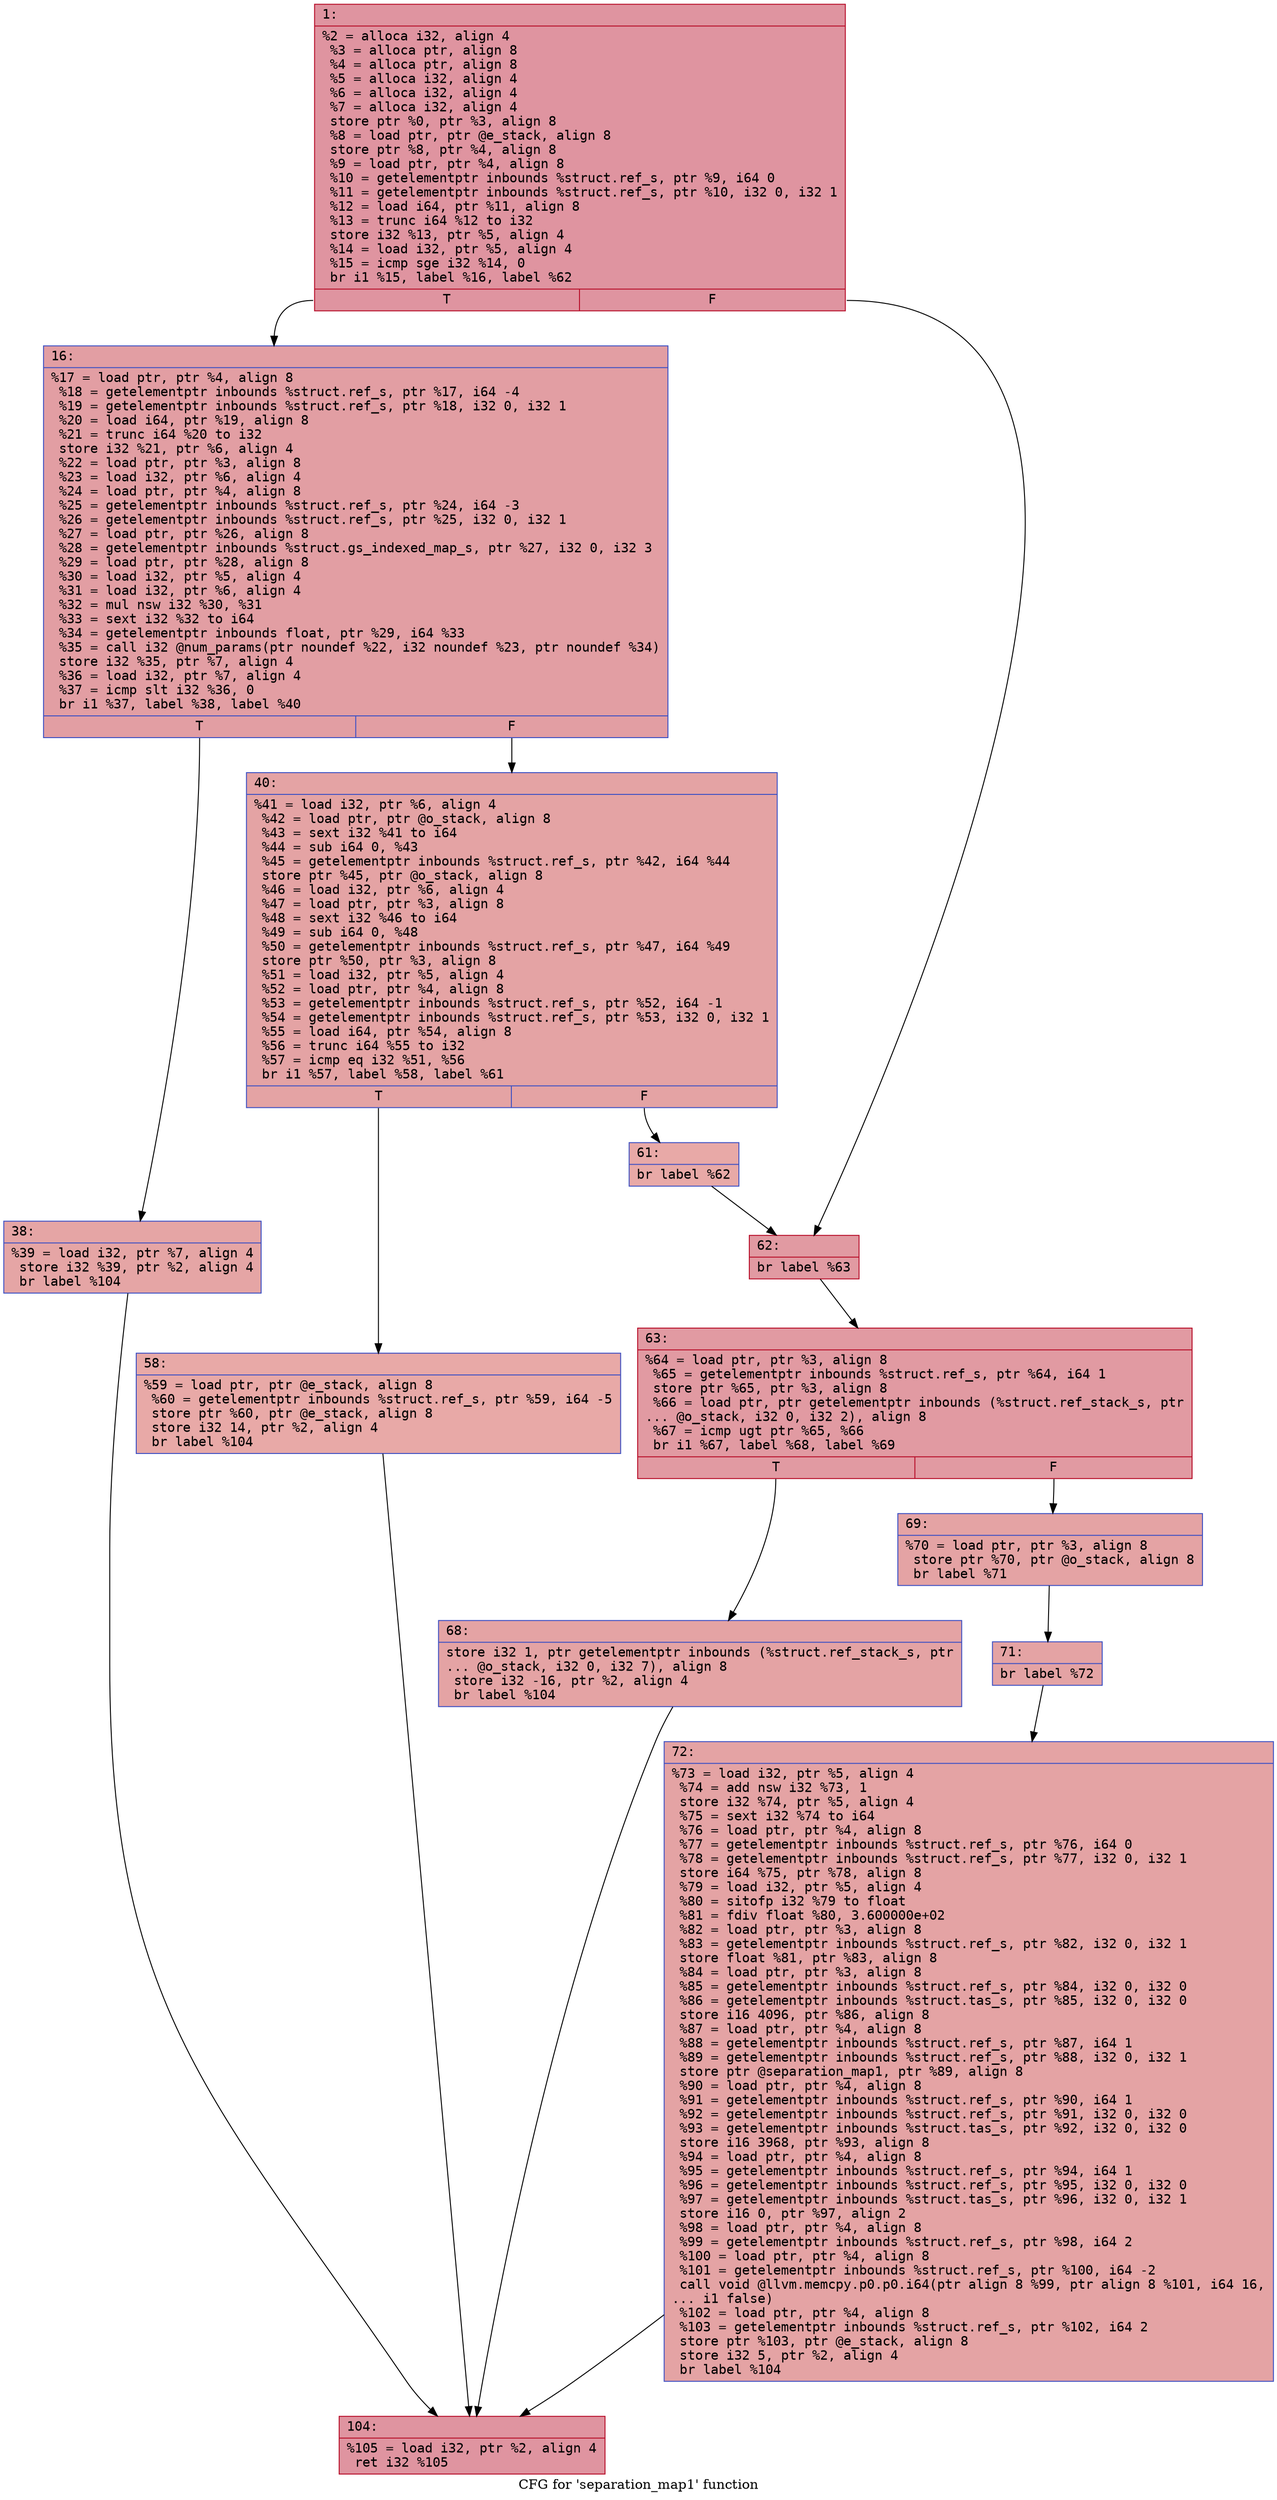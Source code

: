 digraph "CFG for 'separation_map1' function" {
	label="CFG for 'separation_map1' function";

	Node0x60000071ea80 [shape=record,color="#b70d28ff", style=filled, fillcolor="#b70d2870" fontname="Courier",label="{1:\l|  %2 = alloca i32, align 4\l  %3 = alloca ptr, align 8\l  %4 = alloca ptr, align 8\l  %5 = alloca i32, align 4\l  %6 = alloca i32, align 4\l  %7 = alloca i32, align 4\l  store ptr %0, ptr %3, align 8\l  %8 = load ptr, ptr @e_stack, align 8\l  store ptr %8, ptr %4, align 8\l  %9 = load ptr, ptr %4, align 8\l  %10 = getelementptr inbounds %struct.ref_s, ptr %9, i64 0\l  %11 = getelementptr inbounds %struct.ref_s, ptr %10, i32 0, i32 1\l  %12 = load i64, ptr %11, align 8\l  %13 = trunc i64 %12 to i32\l  store i32 %13, ptr %5, align 4\l  %14 = load i32, ptr %5, align 4\l  %15 = icmp sge i32 %14, 0\l  br i1 %15, label %16, label %62\l|{<s0>T|<s1>F}}"];
	Node0x60000071ea80:s0 -> Node0x60000071ead0[tooltip="1 -> 16\nProbability 50.00%" ];
	Node0x60000071ea80:s1 -> Node0x60000071ec60[tooltip="1 -> 62\nProbability 50.00%" ];
	Node0x60000071ead0 [shape=record,color="#3d50c3ff", style=filled, fillcolor="#be242e70" fontname="Courier",label="{16:\l|  %17 = load ptr, ptr %4, align 8\l  %18 = getelementptr inbounds %struct.ref_s, ptr %17, i64 -4\l  %19 = getelementptr inbounds %struct.ref_s, ptr %18, i32 0, i32 1\l  %20 = load i64, ptr %19, align 8\l  %21 = trunc i64 %20 to i32\l  store i32 %21, ptr %6, align 4\l  %22 = load ptr, ptr %3, align 8\l  %23 = load i32, ptr %6, align 4\l  %24 = load ptr, ptr %4, align 8\l  %25 = getelementptr inbounds %struct.ref_s, ptr %24, i64 -3\l  %26 = getelementptr inbounds %struct.ref_s, ptr %25, i32 0, i32 1\l  %27 = load ptr, ptr %26, align 8\l  %28 = getelementptr inbounds %struct.gs_indexed_map_s, ptr %27, i32 0, i32 3\l  %29 = load ptr, ptr %28, align 8\l  %30 = load i32, ptr %5, align 4\l  %31 = load i32, ptr %6, align 4\l  %32 = mul nsw i32 %30, %31\l  %33 = sext i32 %32 to i64\l  %34 = getelementptr inbounds float, ptr %29, i64 %33\l  %35 = call i32 @num_params(ptr noundef %22, i32 noundef %23, ptr noundef %34)\l  store i32 %35, ptr %7, align 4\l  %36 = load i32, ptr %7, align 4\l  %37 = icmp slt i32 %36, 0\l  br i1 %37, label %38, label %40\l|{<s0>T|<s1>F}}"];
	Node0x60000071ead0:s0 -> Node0x60000071eb20[tooltip="16 -> 38\nProbability 37.50%" ];
	Node0x60000071ead0:s1 -> Node0x60000071eb70[tooltip="16 -> 40\nProbability 62.50%" ];
	Node0x60000071eb20 [shape=record,color="#3d50c3ff", style=filled, fillcolor="#c5333470" fontname="Courier",label="{38:\l|  %39 = load i32, ptr %7, align 4\l  store i32 %39, ptr %2, align 4\l  br label %104\l}"];
	Node0x60000071eb20 -> Node0x60000071ee40[tooltip="38 -> 104\nProbability 100.00%" ];
	Node0x60000071eb70 [shape=record,color="#3d50c3ff", style=filled, fillcolor="#c32e3170" fontname="Courier",label="{40:\l|  %41 = load i32, ptr %6, align 4\l  %42 = load ptr, ptr @o_stack, align 8\l  %43 = sext i32 %41 to i64\l  %44 = sub i64 0, %43\l  %45 = getelementptr inbounds %struct.ref_s, ptr %42, i64 %44\l  store ptr %45, ptr @o_stack, align 8\l  %46 = load i32, ptr %6, align 4\l  %47 = load ptr, ptr %3, align 8\l  %48 = sext i32 %46 to i64\l  %49 = sub i64 0, %48\l  %50 = getelementptr inbounds %struct.ref_s, ptr %47, i64 %49\l  store ptr %50, ptr %3, align 8\l  %51 = load i32, ptr %5, align 4\l  %52 = load ptr, ptr %4, align 8\l  %53 = getelementptr inbounds %struct.ref_s, ptr %52, i64 -1\l  %54 = getelementptr inbounds %struct.ref_s, ptr %53, i32 0, i32 1\l  %55 = load i64, ptr %54, align 8\l  %56 = trunc i64 %55 to i32\l  %57 = icmp eq i32 %51, %56\l  br i1 %57, label %58, label %61\l|{<s0>T|<s1>F}}"];
	Node0x60000071eb70:s0 -> Node0x60000071ebc0[tooltip="40 -> 58\nProbability 50.00%" ];
	Node0x60000071eb70:s1 -> Node0x60000071ec10[tooltip="40 -> 61\nProbability 50.00%" ];
	Node0x60000071ebc0 [shape=record,color="#3d50c3ff", style=filled, fillcolor="#ca3b3770" fontname="Courier",label="{58:\l|  %59 = load ptr, ptr @e_stack, align 8\l  %60 = getelementptr inbounds %struct.ref_s, ptr %59, i64 -5\l  store ptr %60, ptr @e_stack, align 8\l  store i32 14, ptr %2, align 4\l  br label %104\l}"];
	Node0x60000071ebc0 -> Node0x60000071ee40[tooltip="58 -> 104\nProbability 100.00%" ];
	Node0x60000071ec10 [shape=record,color="#3d50c3ff", style=filled, fillcolor="#ca3b3770" fontname="Courier",label="{61:\l|  br label %62\l}"];
	Node0x60000071ec10 -> Node0x60000071ec60[tooltip="61 -> 62\nProbability 100.00%" ];
	Node0x60000071ec60 [shape=record,color="#b70d28ff", style=filled, fillcolor="#bb1b2c70" fontname="Courier",label="{62:\l|  br label %63\l}"];
	Node0x60000071ec60 -> Node0x60000071ecb0[tooltip="62 -> 63\nProbability 100.00%" ];
	Node0x60000071ecb0 [shape=record,color="#b70d28ff", style=filled, fillcolor="#bb1b2c70" fontname="Courier",label="{63:\l|  %64 = load ptr, ptr %3, align 8\l  %65 = getelementptr inbounds %struct.ref_s, ptr %64, i64 1\l  store ptr %65, ptr %3, align 8\l  %66 = load ptr, ptr getelementptr inbounds (%struct.ref_stack_s, ptr\l... @o_stack, i32 0, i32 2), align 8\l  %67 = icmp ugt ptr %65, %66\l  br i1 %67, label %68, label %69\l|{<s0>T|<s1>F}}"];
	Node0x60000071ecb0:s0 -> Node0x60000071ed00[tooltip="63 -> 68\nProbability 50.00%" ];
	Node0x60000071ecb0:s1 -> Node0x60000071ed50[tooltip="63 -> 69\nProbability 50.00%" ];
	Node0x60000071ed00 [shape=record,color="#3d50c3ff", style=filled, fillcolor="#c32e3170" fontname="Courier",label="{68:\l|  store i32 1, ptr getelementptr inbounds (%struct.ref_stack_s, ptr\l... @o_stack, i32 0, i32 7), align 8\l  store i32 -16, ptr %2, align 4\l  br label %104\l}"];
	Node0x60000071ed00 -> Node0x60000071ee40[tooltip="68 -> 104\nProbability 100.00%" ];
	Node0x60000071ed50 [shape=record,color="#3d50c3ff", style=filled, fillcolor="#c32e3170" fontname="Courier",label="{69:\l|  %70 = load ptr, ptr %3, align 8\l  store ptr %70, ptr @o_stack, align 8\l  br label %71\l}"];
	Node0x60000071ed50 -> Node0x60000071eda0[tooltip="69 -> 71\nProbability 100.00%" ];
	Node0x60000071eda0 [shape=record,color="#3d50c3ff", style=filled, fillcolor="#c32e3170" fontname="Courier",label="{71:\l|  br label %72\l}"];
	Node0x60000071eda0 -> Node0x60000071edf0[tooltip="71 -> 72\nProbability 100.00%" ];
	Node0x60000071edf0 [shape=record,color="#3d50c3ff", style=filled, fillcolor="#c32e3170" fontname="Courier",label="{72:\l|  %73 = load i32, ptr %5, align 4\l  %74 = add nsw i32 %73, 1\l  store i32 %74, ptr %5, align 4\l  %75 = sext i32 %74 to i64\l  %76 = load ptr, ptr %4, align 8\l  %77 = getelementptr inbounds %struct.ref_s, ptr %76, i64 0\l  %78 = getelementptr inbounds %struct.ref_s, ptr %77, i32 0, i32 1\l  store i64 %75, ptr %78, align 8\l  %79 = load i32, ptr %5, align 4\l  %80 = sitofp i32 %79 to float\l  %81 = fdiv float %80, 3.600000e+02\l  %82 = load ptr, ptr %3, align 8\l  %83 = getelementptr inbounds %struct.ref_s, ptr %82, i32 0, i32 1\l  store float %81, ptr %83, align 8\l  %84 = load ptr, ptr %3, align 8\l  %85 = getelementptr inbounds %struct.ref_s, ptr %84, i32 0, i32 0\l  %86 = getelementptr inbounds %struct.tas_s, ptr %85, i32 0, i32 0\l  store i16 4096, ptr %86, align 8\l  %87 = load ptr, ptr %4, align 8\l  %88 = getelementptr inbounds %struct.ref_s, ptr %87, i64 1\l  %89 = getelementptr inbounds %struct.ref_s, ptr %88, i32 0, i32 1\l  store ptr @separation_map1, ptr %89, align 8\l  %90 = load ptr, ptr %4, align 8\l  %91 = getelementptr inbounds %struct.ref_s, ptr %90, i64 1\l  %92 = getelementptr inbounds %struct.ref_s, ptr %91, i32 0, i32 0\l  %93 = getelementptr inbounds %struct.tas_s, ptr %92, i32 0, i32 0\l  store i16 3968, ptr %93, align 8\l  %94 = load ptr, ptr %4, align 8\l  %95 = getelementptr inbounds %struct.ref_s, ptr %94, i64 1\l  %96 = getelementptr inbounds %struct.ref_s, ptr %95, i32 0, i32 0\l  %97 = getelementptr inbounds %struct.tas_s, ptr %96, i32 0, i32 1\l  store i16 0, ptr %97, align 2\l  %98 = load ptr, ptr %4, align 8\l  %99 = getelementptr inbounds %struct.ref_s, ptr %98, i64 2\l  %100 = load ptr, ptr %4, align 8\l  %101 = getelementptr inbounds %struct.ref_s, ptr %100, i64 -2\l  call void @llvm.memcpy.p0.p0.i64(ptr align 8 %99, ptr align 8 %101, i64 16,\l... i1 false)\l  %102 = load ptr, ptr %4, align 8\l  %103 = getelementptr inbounds %struct.ref_s, ptr %102, i64 2\l  store ptr %103, ptr @e_stack, align 8\l  store i32 5, ptr %2, align 4\l  br label %104\l}"];
	Node0x60000071edf0 -> Node0x60000071ee40[tooltip="72 -> 104\nProbability 100.00%" ];
	Node0x60000071ee40 [shape=record,color="#b70d28ff", style=filled, fillcolor="#b70d2870" fontname="Courier",label="{104:\l|  %105 = load i32, ptr %2, align 4\l  ret i32 %105\l}"];
}
